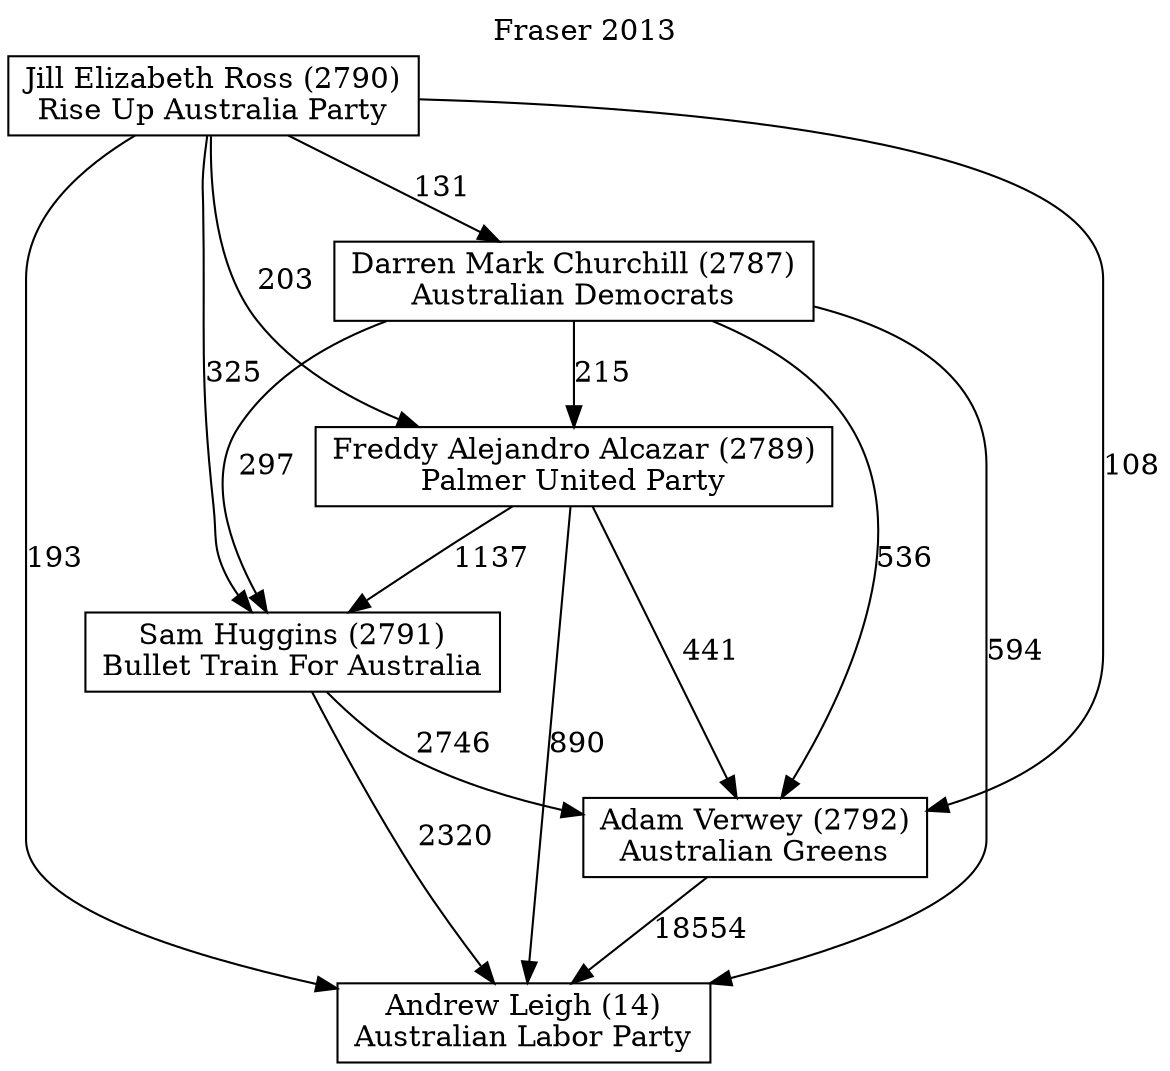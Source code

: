 // House preference flow
digraph "Andrew Leigh (14)_Fraser_2013" {
	graph [label="Fraser 2013" labelloc=t mclimit=10]
	node [shape=box]
	"Andrew Leigh (14)" [label="Andrew Leigh (14)
Australian Labor Party"]
	"Adam Verwey (2792)" [label="Adam Verwey (2792)
Australian Greens"]
	"Sam Huggins (2791)" [label="Sam Huggins (2791)
Bullet Train For Australia"]
	"Freddy Alejandro Alcazar (2789)" [label="Freddy Alejandro Alcazar (2789)
Palmer United Party"]
	"Darren Mark Churchill (2787)" [label="Darren Mark Churchill (2787)
Australian Democrats"]
	"Jill Elizabeth Ross (2790)" [label="Jill Elizabeth Ross (2790)
Rise Up Australia Party"]
	"Adam Verwey (2792)" -> "Andrew Leigh (14)" [label=18554]
	"Sam Huggins (2791)" -> "Adam Verwey (2792)" [label=2746]
	"Freddy Alejandro Alcazar (2789)" -> "Sam Huggins (2791)" [label=1137]
	"Darren Mark Churchill (2787)" -> "Freddy Alejandro Alcazar (2789)" [label=215]
	"Jill Elizabeth Ross (2790)" -> "Darren Mark Churchill (2787)" [label=131]
	"Sam Huggins (2791)" -> "Andrew Leigh (14)" [label=2320]
	"Freddy Alejandro Alcazar (2789)" -> "Andrew Leigh (14)" [label=890]
	"Darren Mark Churchill (2787)" -> "Andrew Leigh (14)" [label=594]
	"Jill Elizabeth Ross (2790)" -> "Andrew Leigh (14)" [label=193]
	"Jill Elizabeth Ross (2790)" -> "Freddy Alejandro Alcazar (2789)" [label=203]
	"Darren Mark Churchill (2787)" -> "Sam Huggins (2791)" [label=297]
	"Jill Elizabeth Ross (2790)" -> "Sam Huggins (2791)" [label=325]
	"Freddy Alejandro Alcazar (2789)" -> "Adam Verwey (2792)" [label=441]
	"Darren Mark Churchill (2787)" -> "Adam Verwey (2792)" [label=536]
	"Jill Elizabeth Ross (2790)" -> "Adam Verwey (2792)" [label=108]
}
